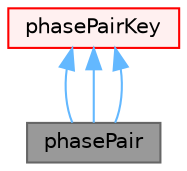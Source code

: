 digraph "phasePair"
{
 // LATEX_PDF_SIZE
  bgcolor="transparent";
  edge [fontname=Helvetica,fontsize=10,labelfontname=Helvetica,labelfontsize=10];
  node [fontname=Helvetica,fontsize=10,shape=box,height=0.2,width=0.4];
  Node1 [id="Node000001",label="phasePair",height=0.2,width=0.4,color="gray40", fillcolor="grey60", style="filled", fontcolor="black",tooltip="Description for mass transfer between a pair of phases. The direction of the mass transfer is from th..."];
  Node2 -> Node1 [id="edge1_Node000001_Node000002",dir="back",color="steelblue1",style="solid",tooltip=" "];
  Node2 [id="Node000002",label="phasePairKey",height=0.2,width=0.4,color="red", fillcolor="#FFF0F0", style="filled",URL="$classFoam_1_1phasePairKey.html",tooltip="An ordered or unorder pair of phase names. Typically specified as follows."];
  Node2 -> Node1 [id="edge2_Node000001_Node000002",dir="back",color="steelblue1",style="solid",tooltip=" "];
  Node2 -> Node1 [id="edge3_Node000001_Node000002",dir="back",color="steelblue1",style="solid",tooltip=" "];
}

